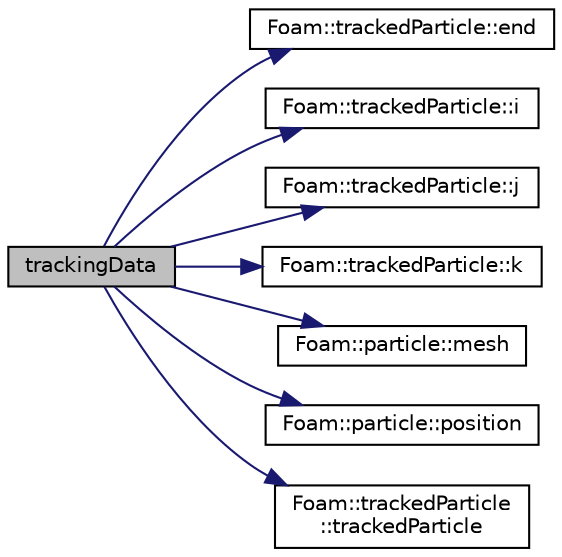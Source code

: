 digraph "trackingData"
{
  bgcolor="transparent";
  edge [fontname="Helvetica",fontsize="10",labelfontname="Helvetica",labelfontsize="10"];
  node [fontname="Helvetica",fontsize="10",shape=record];
  rankdir="LR";
  Node1 [label="trackingData",height=0.2,width=0.4,color="black", fillcolor="grey75", style="filled", fontcolor="black"];
  Node1 -> Node2 [color="midnightblue",fontsize="10",style="solid",fontname="Helvetica"];
  Node2 [label="Foam::trackedParticle::end",height=0.2,width=0.4,color="black",URL="$a02645.html#ae4d780489ee1a9a2bc695daa5d280e34",tooltip="Point to track to. "];
  Node1 -> Node3 [color="midnightblue",fontsize="10",style="solid",fontname="Helvetica"];
  Node3 [label="Foam::trackedParticle::i",height=0.2,width=0.4,color="black",URL="$a02645.html#a3c09d8192e6ecb763f6362e931b2aea5",tooltip="Transported label. "];
  Node1 -> Node4 [color="midnightblue",fontsize="10",style="solid",fontname="Helvetica"];
  Node4 [label="Foam::trackedParticle::j",height=0.2,width=0.4,color="black",URL="$a02645.html#a74bb0cad8dfa76bebb59c901b5c1b5f8",tooltip="Transported label. "];
  Node1 -> Node5 [color="midnightblue",fontsize="10",style="solid",fontname="Helvetica"];
  Node5 [label="Foam::trackedParticle::k",height=0.2,width=0.4,color="black",URL="$a02645.html#aeb1ae863757ce9ba2f483b7a286ec7ec",tooltip="Transported label. "];
  Node1 -> Node6 [color="midnightblue",fontsize="10",style="solid",fontname="Helvetica"];
  Node6 [label="Foam::particle::mesh",height=0.2,width=0.4,color="black",URL="$a01775.html#a98304ea88928a2446ad3fc8d8b94b8ed",tooltip="Return the mesh database. "];
  Node1 -> Node7 [color="midnightblue",fontsize="10",style="solid",fontname="Helvetica"];
  Node7 [label="Foam::particle::position",height=0.2,width=0.4,color="black",URL="$a01775.html#af167c3a382515b6794c6233849beecbb",tooltip="Return current particle position. "];
  Node1 -> Node8 [color="midnightblue",fontsize="10",style="solid",fontname="Helvetica"];
  Node8 [label="Foam::trackedParticle\l::trackedParticle",height=0.2,width=0.4,color="black",URL="$a02645.html#afbbd0f7a9cd5e87f07694754b5b1c128",tooltip="Construct from components. "];
}
